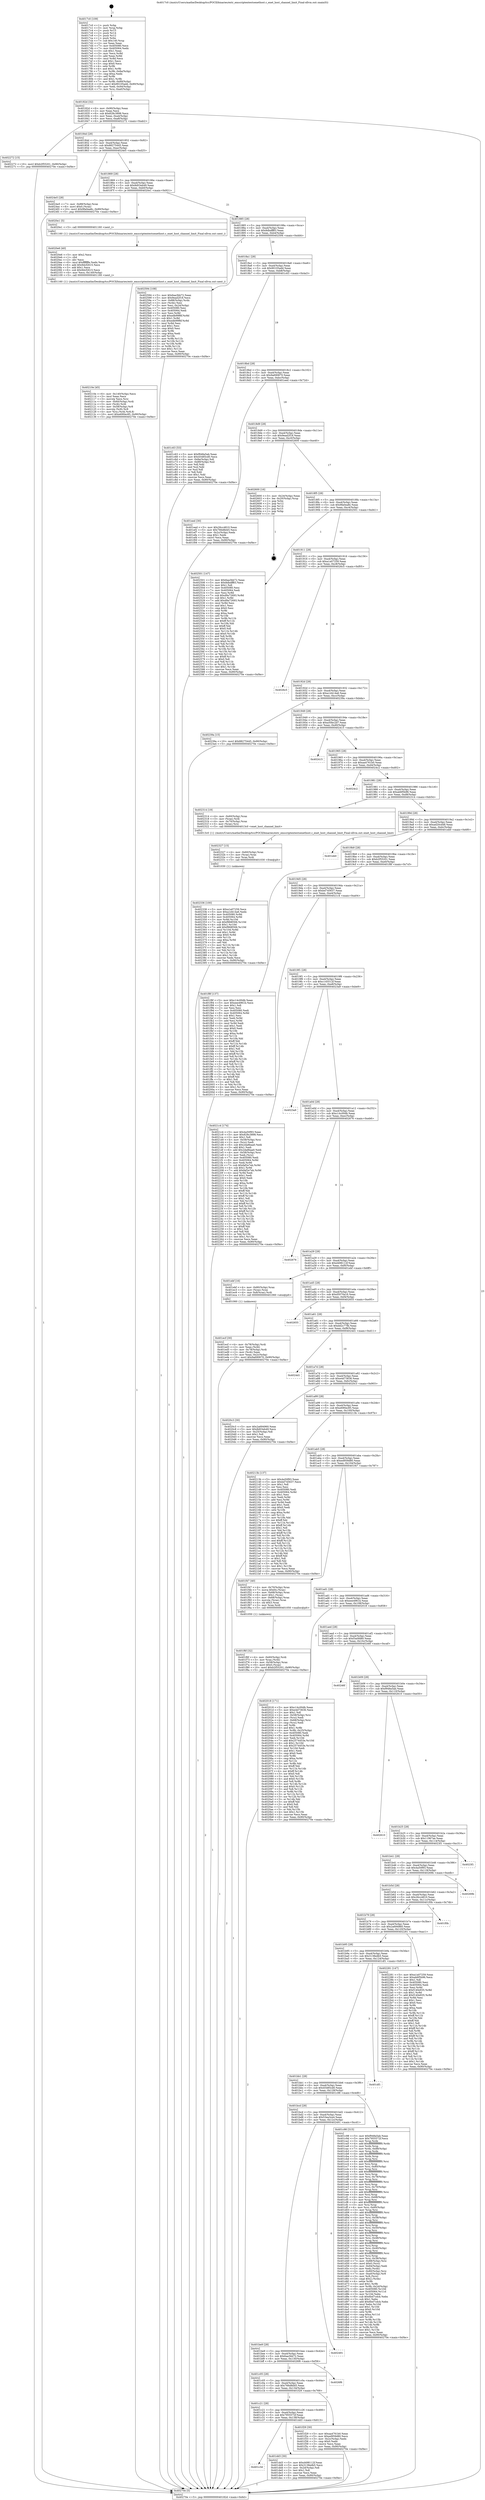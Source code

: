 digraph "0x4017c0" {
  label = "0x4017c0 (/mnt/c/Users/mathe/Desktop/tcc/POCII/binaries/extr_emscriptentestsenethost.c_enet_host_channel_limit_Final-ollvm.out::main(0))"
  labelloc = "t"
  node[shape=record]

  Entry [label="",width=0.3,height=0.3,shape=circle,fillcolor=black,style=filled]
  "0x40182d" [label="{
     0x40182d [32]\l
     | [instrs]\l
     &nbsp;&nbsp;0x40182d \<+6\>: mov -0x90(%rbp),%eax\l
     &nbsp;&nbsp;0x401833 \<+2\>: mov %eax,%ecx\l
     &nbsp;&nbsp;0x401835 \<+6\>: sub $0x828c3898,%ecx\l
     &nbsp;&nbsp;0x40183b \<+6\>: mov %eax,-0xa4(%rbp)\l
     &nbsp;&nbsp;0x401841 \<+6\>: mov %ecx,-0xa8(%rbp)\l
     &nbsp;&nbsp;0x401847 \<+6\>: je 0000000000402272 \<main+0xab2\>\l
  }"]
  "0x402272" [label="{
     0x402272 [15]\l
     | [instrs]\l
     &nbsp;&nbsp;0x402272 \<+10\>: movl $0xb2f55201,-0x90(%rbp)\l
     &nbsp;&nbsp;0x40227c \<+5\>: jmp 000000000040270e \<main+0xf4e\>\l
  }"]
  "0x40184d" [label="{
     0x40184d [28]\l
     | [instrs]\l
     &nbsp;&nbsp;0x40184d \<+5\>: jmp 0000000000401852 \<main+0x92\>\l
     &nbsp;&nbsp;0x401852 \<+6\>: mov -0xa4(%rbp),%eax\l
     &nbsp;&nbsp;0x401858 \<+5\>: sub $0x88275445,%eax\l
     &nbsp;&nbsp;0x40185d \<+6\>: mov %eax,-0xac(%rbp)\l
     &nbsp;&nbsp;0x401863 \<+6\>: je 00000000004024e5 \<main+0xd25\>\l
  }"]
  Exit [label="",width=0.3,height=0.3,shape=circle,fillcolor=black,style=filled,peripheries=2]
  "0x4024e5" [label="{
     0x4024e5 [28]\l
     | [instrs]\l
     &nbsp;&nbsp;0x4024e5 \<+7\>: mov -0x88(%rbp),%rax\l
     &nbsp;&nbsp;0x4024ec \<+6\>: movl $0x0,(%rax)\l
     &nbsp;&nbsp;0x4024f2 \<+10\>: movl $0x9fa0ea8c,-0x90(%rbp)\l
     &nbsp;&nbsp;0x4024fc \<+5\>: jmp 000000000040270e \<main+0xf4e\>\l
  }"]
  "0x401869" [label="{
     0x401869 [28]\l
     | [instrs]\l
     &nbsp;&nbsp;0x401869 \<+5\>: jmp 000000000040186e \<main+0xae\>\l
     &nbsp;&nbsp;0x40186e \<+6\>: mov -0xa4(%rbp),%eax\l
     &nbsp;&nbsp;0x401874 \<+5\>: sub $0x8d03eb49,%eax\l
     &nbsp;&nbsp;0x401879 \<+6\>: mov %eax,-0xb0(%rbp)\l
     &nbsp;&nbsp;0x40187f \<+6\>: je 00000000004020e1 \<main+0x921\>\l
  }"]
  "0x402336" [label="{
     0x402336 [100]\l
     | [instrs]\l
     &nbsp;&nbsp;0x402336 \<+5\>: mov $0xa1a07259,%ecx\l
     &nbsp;&nbsp;0x40233b \<+5\>: mov $0xa1d414a6,%edx\l
     &nbsp;&nbsp;0x402340 \<+8\>: mov 0x405080,%r8d\l
     &nbsp;&nbsp;0x402348 \<+8\>: mov 0x405064,%r9d\l
     &nbsp;&nbsp;0x402350 \<+3\>: mov %r8d,%r10d\l
     &nbsp;&nbsp;0x402353 \<+7\>: sub $0xf968f306,%r10d\l
     &nbsp;&nbsp;0x40235a \<+4\>: sub $0x1,%r10d\l
     &nbsp;&nbsp;0x40235e \<+7\>: add $0xf968f306,%r10d\l
     &nbsp;&nbsp;0x402365 \<+4\>: imul %r10d,%r8d\l
     &nbsp;&nbsp;0x402369 \<+4\>: and $0x1,%r8d\l
     &nbsp;&nbsp;0x40236d \<+4\>: cmp $0x0,%r8d\l
     &nbsp;&nbsp;0x402371 \<+4\>: sete %r11b\l
     &nbsp;&nbsp;0x402375 \<+4\>: cmp $0xa,%r9d\l
     &nbsp;&nbsp;0x402379 \<+3\>: setl %bl\l
     &nbsp;&nbsp;0x40237c \<+3\>: mov %r11b,%r14b\l
     &nbsp;&nbsp;0x40237f \<+3\>: and %bl,%r14b\l
     &nbsp;&nbsp;0x402382 \<+3\>: xor %bl,%r11b\l
     &nbsp;&nbsp;0x402385 \<+3\>: or %r11b,%r14b\l
     &nbsp;&nbsp;0x402388 \<+4\>: test $0x1,%r14b\l
     &nbsp;&nbsp;0x40238c \<+3\>: cmovne %edx,%ecx\l
     &nbsp;&nbsp;0x40238f \<+6\>: mov %ecx,-0x90(%rbp)\l
     &nbsp;&nbsp;0x402395 \<+5\>: jmp 000000000040270e \<main+0xf4e\>\l
  }"]
  "0x4020e1" [label="{
     0x4020e1 [5]\l
     | [instrs]\l
     &nbsp;&nbsp;0x4020e1 \<+5\>: call 0000000000401160 \<next_i\>\l
     | [calls]\l
     &nbsp;&nbsp;0x401160 \{1\} (/mnt/c/Users/mathe/Desktop/tcc/POCII/binaries/extr_emscriptentestsenethost.c_enet_host_channel_limit_Final-ollvm.out::next_i)\l
  }"]
  "0x401885" [label="{
     0x401885 [28]\l
     | [instrs]\l
     &nbsp;&nbsp;0x401885 \<+5\>: jmp 000000000040188a \<main+0xca\>\l
     &nbsp;&nbsp;0x40188a \<+6\>: mov -0xa4(%rbp),%eax\l
     &nbsp;&nbsp;0x401890 \<+5\>: sub $0x8dbdff83,%eax\l
     &nbsp;&nbsp;0x401895 \<+6\>: mov %eax,-0xb4(%rbp)\l
     &nbsp;&nbsp;0x40189b \<+6\>: je 0000000000402594 \<main+0xdd4\>\l
  }"]
  "0x402327" [label="{
     0x402327 [15]\l
     | [instrs]\l
     &nbsp;&nbsp;0x402327 \<+4\>: mov -0x60(%rbp),%rax\l
     &nbsp;&nbsp;0x40232b \<+3\>: mov (%rax),%rax\l
     &nbsp;&nbsp;0x40232e \<+3\>: mov %rax,%rdi\l
     &nbsp;&nbsp;0x402331 \<+5\>: call 0000000000401030 \<free@plt\>\l
     | [calls]\l
     &nbsp;&nbsp;0x401030 \{1\} (unknown)\l
  }"]
  "0x402594" [label="{
     0x402594 [108]\l
     | [instrs]\l
     &nbsp;&nbsp;0x402594 \<+5\>: mov $0x6aa3bb72,%eax\l
     &nbsp;&nbsp;0x402599 \<+5\>: mov $0x9ead2f18,%ecx\l
     &nbsp;&nbsp;0x40259e \<+7\>: mov -0x88(%rbp),%rdx\l
     &nbsp;&nbsp;0x4025a5 \<+2\>: mov (%rdx),%esi\l
     &nbsp;&nbsp;0x4025a7 \<+3\>: mov %esi,-0x24(%rbp)\l
     &nbsp;&nbsp;0x4025aa \<+7\>: mov 0x405080,%esi\l
     &nbsp;&nbsp;0x4025b1 \<+7\>: mov 0x405064,%edi\l
     &nbsp;&nbsp;0x4025b8 \<+3\>: mov %esi,%r8d\l
     &nbsp;&nbsp;0x4025bb \<+7\>: add $0xedb99f6f,%r8d\l
     &nbsp;&nbsp;0x4025c2 \<+4\>: sub $0x1,%r8d\l
     &nbsp;&nbsp;0x4025c6 \<+7\>: sub $0xedb99f6f,%r8d\l
     &nbsp;&nbsp;0x4025cd \<+4\>: imul %r8d,%esi\l
     &nbsp;&nbsp;0x4025d1 \<+3\>: and $0x1,%esi\l
     &nbsp;&nbsp;0x4025d4 \<+3\>: cmp $0x0,%esi\l
     &nbsp;&nbsp;0x4025d7 \<+4\>: sete %r9b\l
     &nbsp;&nbsp;0x4025db \<+3\>: cmp $0xa,%edi\l
     &nbsp;&nbsp;0x4025de \<+4\>: setl %r10b\l
     &nbsp;&nbsp;0x4025e2 \<+3\>: mov %r9b,%r11b\l
     &nbsp;&nbsp;0x4025e5 \<+3\>: and %r10b,%r11b\l
     &nbsp;&nbsp;0x4025e8 \<+3\>: xor %r10b,%r9b\l
     &nbsp;&nbsp;0x4025eb \<+3\>: or %r9b,%r11b\l
     &nbsp;&nbsp;0x4025ee \<+4\>: test $0x1,%r11b\l
     &nbsp;&nbsp;0x4025f2 \<+3\>: cmovne %ecx,%eax\l
     &nbsp;&nbsp;0x4025f5 \<+6\>: mov %eax,-0x90(%rbp)\l
     &nbsp;&nbsp;0x4025fb \<+5\>: jmp 000000000040270e \<main+0xf4e\>\l
  }"]
  "0x4018a1" [label="{
     0x4018a1 [28]\l
     | [instrs]\l
     &nbsp;&nbsp;0x4018a1 \<+5\>: jmp 00000000004018a6 \<main+0xe6\>\l
     &nbsp;&nbsp;0x4018a6 \<+6\>: mov -0xa4(%rbp),%eax\l
     &nbsp;&nbsp;0x4018ac \<+5\>: sub $0x90105add,%eax\l
     &nbsp;&nbsp;0x4018b1 \<+6\>: mov %eax,-0xb8(%rbp)\l
     &nbsp;&nbsp;0x4018b7 \<+6\>: je 0000000000401c63 \<main+0x4a3\>\l
  }"]
  "0x40210e" [label="{
     0x40210e [45]\l
     | [instrs]\l
     &nbsp;&nbsp;0x40210e \<+6\>: mov -0x140(%rbp),%ecx\l
     &nbsp;&nbsp;0x402114 \<+3\>: imul %eax,%ecx\l
     &nbsp;&nbsp;0x402117 \<+3\>: movslq %ecx,%rsi\l
     &nbsp;&nbsp;0x40211a \<+4\>: mov -0x60(%rbp),%rdi\l
     &nbsp;&nbsp;0x40211e \<+3\>: mov (%rdi),%rdi\l
     &nbsp;&nbsp;0x402121 \<+4\>: mov -0x58(%rbp),%r8\l
     &nbsp;&nbsp;0x402125 \<+3\>: movslq (%r8),%r8\l
     &nbsp;&nbsp;0x402128 \<+4\>: mov %rsi,(%rdi,%r8,8)\l
     &nbsp;&nbsp;0x40212c \<+10\>: movl $0xe690ec85,-0x90(%rbp)\l
     &nbsp;&nbsp;0x402136 \<+5\>: jmp 000000000040270e \<main+0xf4e\>\l
  }"]
  "0x401c63" [label="{
     0x401c63 [53]\l
     | [instrs]\l
     &nbsp;&nbsp;0x401c63 \<+5\>: mov $0xf948a5ab,%eax\l
     &nbsp;&nbsp;0x401c68 \<+5\>: mov $0x45485cd0,%ecx\l
     &nbsp;&nbsp;0x401c6d \<+6\>: mov -0x8a(%rbp),%dl\l
     &nbsp;&nbsp;0x401c73 \<+7\>: mov -0x89(%rbp),%sil\l
     &nbsp;&nbsp;0x401c7a \<+3\>: mov %dl,%dil\l
     &nbsp;&nbsp;0x401c7d \<+3\>: and %sil,%dil\l
     &nbsp;&nbsp;0x401c80 \<+3\>: xor %sil,%dl\l
     &nbsp;&nbsp;0x401c83 \<+3\>: or %dl,%dil\l
     &nbsp;&nbsp;0x401c86 \<+4\>: test $0x1,%dil\l
     &nbsp;&nbsp;0x401c8a \<+3\>: cmovne %ecx,%eax\l
     &nbsp;&nbsp;0x401c8d \<+6\>: mov %eax,-0x90(%rbp)\l
     &nbsp;&nbsp;0x401c93 \<+5\>: jmp 000000000040270e \<main+0xf4e\>\l
  }"]
  "0x4018bd" [label="{
     0x4018bd [28]\l
     | [instrs]\l
     &nbsp;&nbsp;0x4018bd \<+5\>: jmp 00000000004018c2 \<main+0x102\>\l
     &nbsp;&nbsp;0x4018c2 \<+6\>: mov -0xa4(%rbp),%eax\l
     &nbsp;&nbsp;0x4018c8 \<+5\>: sub $0x9a690670,%eax\l
     &nbsp;&nbsp;0x4018cd \<+6\>: mov %eax,-0xbc(%rbp)\l
     &nbsp;&nbsp;0x4018d3 \<+6\>: je 0000000000401eed \<main+0x72d\>\l
  }"]
  "0x40270e" [label="{
     0x40270e [5]\l
     | [instrs]\l
     &nbsp;&nbsp;0x40270e \<+5\>: jmp 000000000040182d \<main+0x6d\>\l
  }"]
  "0x4017c0" [label="{
     0x4017c0 [109]\l
     | [instrs]\l
     &nbsp;&nbsp;0x4017c0 \<+1\>: push %rbp\l
     &nbsp;&nbsp;0x4017c1 \<+3\>: mov %rsp,%rbp\l
     &nbsp;&nbsp;0x4017c4 \<+2\>: push %r15\l
     &nbsp;&nbsp;0x4017c6 \<+2\>: push %r14\l
     &nbsp;&nbsp;0x4017c8 \<+2\>: push %r12\l
     &nbsp;&nbsp;0x4017ca \<+1\>: push %rbx\l
     &nbsp;&nbsp;0x4017cb \<+7\>: sub $0x140,%rsp\l
     &nbsp;&nbsp;0x4017d2 \<+2\>: xor %eax,%eax\l
     &nbsp;&nbsp;0x4017d4 \<+7\>: mov 0x405080,%ecx\l
     &nbsp;&nbsp;0x4017db \<+7\>: mov 0x405064,%edx\l
     &nbsp;&nbsp;0x4017e2 \<+3\>: sub $0x1,%eax\l
     &nbsp;&nbsp;0x4017e5 \<+3\>: mov %ecx,%r8d\l
     &nbsp;&nbsp;0x4017e8 \<+3\>: add %eax,%r8d\l
     &nbsp;&nbsp;0x4017eb \<+4\>: imul %r8d,%ecx\l
     &nbsp;&nbsp;0x4017ef \<+3\>: and $0x1,%ecx\l
     &nbsp;&nbsp;0x4017f2 \<+3\>: cmp $0x0,%ecx\l
     &nbsp;&nbsp;0x4017f5 \<+4\>: sete %r9b\l
     &nbsp;&nbsp;0x4017f9 \<+4\>: and $0x1,%r9b\l
     &nbsp;&nbsp;0x4017fd \<+7\>: mov %r9b,-0x8a(%rbp)\l
     &nbsp;&nbsp;0x401804 \<+3\>: cmp $0xa,%edx\l
     &nbsp;&nbsp;0x401807 \<+4\>: setl %r9b\l
     &nbsp;&nbsp;0x40180b \<+4\>: and $0x1,%r9b\l
     &nbsp;&nbsp;0x40180f \<+7\>: mov %r9b,-0x89(%rbp)\l
     &nbsp;&nbsp;0x401816 \<+10\>: movl $0x90105add,-0x90(%rbp)\l
     &nbsp;&nbsp;0x401820 \<+6\>: mov %edi,-0x94(%rbp)\l
     &nbsp;&nbsp;0x401826 \<+7\>: mov %rsi,-0xa0(%rbp)\l
  }"]
  "0x4020e6" [label="{
     0x4020e6 [40]\l
     | [instrs]\l
     &nbsp;&nbsp;0x4020e6 \<+5\>: mov $0x2,%ecx\l
     &nbsp;&nbsp;0x4020eb \<+1\>: cltd\l
     &nbsp;&nbsp;0x4020ec \<+2\>: idiv %ecx\l
     &nbsp;&nbsp;0x4020ee \<+6\>: imul $0xfffffffe,%edx,%ecx\l
     &nbsp;&nbsp;0x4020f4 \<+6\>: add $0x9dcf2615,%ecx\l
     &nbsp;&nbsp;0x4020fa \<+3\>: add $0x1,%ecx\l
     &nbsp;&nbsp;0x4020fd \<+6\>: sub $0x9dcf2615,%ecx\l
     &nbsp;&nbsp;0x402103 \<+6\>: mov %ecx,-0x140(%rbp)\l
     &nbsp;&nbsp;0x402109 \<+5\>: call 0000000000401160 \<next_i\>\l
     | [calls]\l
     &nbsp;&nbsp;0x401160 \{1\} (/mnt/c/Users/mathe/Desktop/tcc/POCII/binaries/extr_emscriptentestsenethost.c_enet_host_channel_limit_Final-ollvm.out::next_i)\l
  }"]
  "0x401eed" [label="{
     0x401eed [30]\l
     | [instrs]\l
     &nbsp;&nbsp;0x401eed \<+5\>: mov $0x26cc4810,%eax\l
     &nbsp;&nbsp;0x401ef2 \<+5\>: mov $0x766d8d45,%ecx\l
     &nbsp;&nbsp;0x401ef7 \<+3\>: mov -0x2c(%rbp),%edx\l
     &nbsp;&nbsp;0x401efa \<+3\>: cmp $0x1,%edx\l
     &nbsp;&nbsp;0x401efd \<+3\>: cmovl %ecx,%eax\l
     &nbsp;&nbsp;0x401f00 \<+6\>: mov %eax,-0x90(%rbp)\l
     &nbsp;&nbsp;0x401f06 \<+5\>: jmp 000000000040270e \<main+0xf4e\>\l
  }"]
  "0x4018d9" [label="{
     0x4018d9 [28]\l
     | [instrs]\l
     &nbsp;&nbsp;0x4018d9 \<+5\>: jmp 00000000004018de \<main+0x11e\>\l
     &nbsp;&nbsp;0x4018de \<+6\>: mov -0xa4(%rbp),%eax\l
     &nbsp;&nbsp;0x4018e4 \<+5\>: sub $0x9ead2f18,%eax\l
     &nbsp;&nbsp;0x4018e9 \<+6\>: mov %eax,-0xc0(%rbp)\l
     &nbsp;&nbsp;0x4018ef \<+6\>: je 0000000000402600 \<main+0xe40\>\l
  }"]
  "0x401f6f" [label="{
     0x401f6f [32]\l
     | [instrs]\l
     &nbsp;&nbsp;0x401f6f \<+4\>: mov -0x60(%rbp),%rdi\l
     &nbsp;&nbsp;0x401f73 \<+3\>: mov %rax,(%rdi)\l
     &nbsp;&nbsp;0x401f76 \<+4\>: mov -0x58(%rbp),%rax\l
     &nbsp;&nbsp;0x401f7a \<+6\>: movl $0x0,(%rax)\l
     &nbsp;&nbsp;0x401f80 \<+10\>: movl $0xb2f55201,-0x90(%rbp)\l
     &nbsp;&nbsp;0x401f8a \<+5\>: jmp 000000000040270e \<main+0xf4e\>\l
  }"]
  "0x402600" [label="{
     0x402600 [16]\l
     | [instrs]\l
     &nbsp;&nbsp;0x402600 \<+3\>: mov -0x24(%rbp),%eax\l
     &nbsp;&nbsp;0x402603 \<+4\>: lea -0x20(%rbp),%rsp\l
     &nbsp;&nbsp;0x402607 \<+1\>: pop %rbx\l
     &nbsp;&nbsp;0x402608 \<+2\>: pop %r12\l
     &nbsp;&nbsp;0x40260a \<+2\>: pop %r14\l
     &nbsp;&nbsp;0x40260c \<+2\>: pop %r15\l
     &nbsp;&nbsp;0x40260e \<+1\>: pop %rbp\l
     &nbsp;&nbsp;0x40260f \<+1\>: ret\l
  }"]
  "0x4018f5" [label="{
     0x4018f5 [28]\l
     | [instrs]\l
     &nbsp;&nbsp;0x4018f5 \<+5\>: jmp 00000000004018fa \<main+0x13a\>\l
     &nbsp;&nbsp;0x4018fa \<+6\>: mov -0xa4(%rbp),%eax\l
     &nbsp;&nbsp;0x401900 \<+5\>: sub $0x9fa0ea8c,%eax\l
     &nbsp;&nbsp;0x401905 \<+6\>: mov %eax,-0xc4(%rbp)\l
     &nbsp;&nbsp;0x40190b \<+6\>: je 0000000000402501 \<main+0xd41\>\l
  }"]
  "0x401ecf" [label="{
     0x401ecf [30]\l
     | [instrs]\l
     &nbsp;&nbsp;0x401ecf \<+4\>: mov -0x78(%rbp),%rdi\l
     &nbsp;&nbsp;0x401ed3 \<+2\>: mov %eax,(%rdi)\l
     &nbsp;&nbsp;0x401ed5 \<+4\>: mov -0x78(%rbp),%rdi\l
     &nbsp;&nbsp;0x401ed9 \<+2\>: mov (%rdi),%eax\l
     &nbsp;&nbsp;0x401edb \<+3\>: mov %eax,-0x2c(%rbp)\l
     &nbsp;&nbsp;0x401ede \<+10\>: movl $0x9a690670,-0x90(%rbp)\l
     &nbsp;&nbsp;0x401ee8 \<+5\>: jmp 000000000040270e \<main+0xf4e\>\l
  }"]
  "0x402501" [label="{
     0x402501 [147]\l
     | [instrs]\l
     &nbsp;&nbsp;0x402501 \<+5\>: mov $0x6aa3bb72,%eax\l
     &nbsp;&nbsp;0x402506 \<+5\>: mov $0x8dbdff83,%ecx\l
     &nbsp;&nbsp;0x40250b \<+2\>: mov $0x1,%dl\l
     &nbsp;&nbsp;0x40250d \<+7\>: mov 0x405080,%esi\l
     &nbsp;&nbsp;0x402514 \<+7\>: mov 0x405064,%edi\l
     &nbsp;&nbsp;0x40251b \<+3\>: mov %esi,%r8d\l
     &nbsp;&nbsp;0x40251e \<+7\>: sub $0xd9a72693,%r8d\l
     &nbsp;&nbsp;0x402525 \<+4\>: sub $0x1,%r8d\l
     &nbsp;&nbsp;0x402529 \<+7\>: add $0xd9a72693,%r8d\l
     &nbsp;&nbsp;0x402530 \<+4\>: imul %r8d,%esi\l
     &nbsp;&nbsp;0x402534 \<+3\>: and $0x1,%esi\l
     &nbsp;&nbsp;0x402537 \<+3\>: cmp $0x0,%esi\l
     &nbsp;&nbsp;0x40253a \<+4\>: sete %r9b\l
     &nbsp;&nbsp;0x40253e \<+3\>: cmp $0xa,%edi\l
     &nbsp;&nbsp;0x402541 \<+4\>: setl %r10b\l
     &nbsp;&nbsp;0x402545 \<+3\>: mov %r9b,%r11b\l
     &nbsp;&nbsp;0x402548 \<+4\>: xor $0xff,%r11b\l
     &nbsp;&nbsp;0x40254c \<+3\>: mov %r10b,%bl\l
     &nbsp;&nbsp;0x40254f \<+3\>: xor $0xff,%bl\l
     &nbsp;&nbsp;0x402552 \<+3\>: xor $0x0,%dl\l
     &nbsp;&nbsp;0x402555 \<+3\>: mov %r11b,%r14b\l
     &nbsp;&nbsp;0x402558 \<+4\>: and $0x0,%r14b\l
     &nbsp;&nbsp;0x40255c \<+3\>: and %dl,%r9b\l
     &nbsp;&nbsp;0x40255f \<+3\>: mov %bl,%r15b\l
     &nbsp;&nbsp;0x402562 \<+4\>: and $0x0,%r15b\l
     &nbsp;&nbsp;0x402566 \<+3\>: and %dl,%r10b\l
     &nbsp;&nbsp;0x402569 \<+3\>: or %r9b,%r14b\l
     &nbsp;&nbsp;0x40256c \<+3\>: or %r10b,%r15b\l
     &nbsp;&nbsp;0x40256f \<+3\>: xor %r15b,%r14b\l
     &nbsp;&nbsp;0x402572 \<+3\>: or %bl,%r11b\l
     &nbsp;&nbsp;0x402575 \<+4\>: xor $0xff,%r11b\l
     &nbsp;&nbsp;0x402579 \<+3\>: or $0x0,%dl\l
     &nbsp;&nbsp;0x40257c \<+3\>: and %dl,%r11b\l
     &nbsp;&nbsp;0x40257f \<+3\>: or %r11b,%r14b\l
     &nbsp;&nbsp;0x402582 \<+4\>: test $0x1,%r14b\l
     &nbsp;&nbsp;0x402586 \<+3\>: cmovne %ecx,%eax\l
     &nbsp;&nbsp;0x402589 \<+6\>: mov %eax,-0x90(%rbp)\l
     &nbsp;&nbsp;0x40258f \<+5\>: jmp 000000000040270e \<main+0xf4e\>\l
  }"]
  "0x401911" [label="{
     0x401911 [28]\l
     | [instrs]\l
     &nbsp;&nbsp;0x401911 \<+5\>: jmp 0000000000401916 \<main+0x156\>\l
     &nbsp;&nbsp;0x401916 \<+6\>: mov -0xa4(%rbp),%eax\l
     &nbsp;&nbsp;0x40191c \<+5\>: sub $0xa1a07259,%eax\l
     &nbsp;&nbsp;0x401921 \<+6\>: mov %eax,-0xc8(%rbp)\l
     &nbsp;&nbsp;0x401927 \<+6\>: je 00000000004026c5 \<main+0xf05\>\l
  }"]
  "0x401c3d" [label="{
     0x401c3d\l
  }", style=dashed]
  "0x4026c5" [label="{
     0x4026c5\l
  }", style=dashed]
  "0x40192d" [label="{
     0x40192d [28]\l
     | [instrs]\l
     &nbsp;&nbsp;0x40192d \<+5\>: jmp 0000000000401932 \<main+0x172\>\l
     &nbsp;&nbsp;0x401932 \<+6\>: mov -0xa4(%rbp),%eax\l
     &nbsp;&nbsp;0x401938 \<+5\>: sub $0xa1d414a6,%eax\l
     &nbsp;&nbsp;0x40193d \<+6\>: mov %eax,-0xcc(%rbp)\l
     &nbsp;&nbsp;0x401943 \<+6\>: je 000000000040239a \<main+0xbda\>\l
  }"]
  "0x401dd3" [label="{
     0x401dd3 [30]\l
     | [instrs]\l
     &nbsp;&nbsp;0x401dd3 \<+5\>: mov $0xd498112f,%eax\l
     &nbsp;&nbsp;0x401dd8 \<+5\>: mov $0x3138edb5,%ecx\l
     &nbsp;&nbsp;0x401ddd \<+3\>: mov -0x2d(%rbp),%dl\l
     &nbsp;&nbsp;0x401de0 \<+3\>: test $0x1,%dl\l
     &nbsp;&nbsp;0x401de3 \<+3\>: cmovne %ecx,%eax\l
     &nbsp;&nbsp;0x401de6 \<+6\>: mov %eax,-0x90(%rbp)\l
     &nbsp;&nbsp;0x401dec \<+5\>: jmp 000000000040270e \<main+0xf4e\>\l
  }"]
  "0x40239a" [label="{
     0x40239a [15]\l
     | [instrs]\l
     &nbsp;&nbsp;0x40239a \<+10\>: movl $0x88275445,-0x90(%rbp)\l
     &nbsp;&nbsp;0x4023a4 \<+5\>: jmp 000000000040270e \<main+0xf4e\>\l
  }"]
  "0x401949" [label="{
     0x401949 [28]\l
     | [instrs]\l
     &nbsp;&nbsp;0x401949 \<+5\>: jmp 000000000040194e \<main+0x18e\>\l
     &nbsp;&nbsp;0x40194e \<+6\>: mov -0xa4(%rbp),%eax\l
     &nbsp;&nbsp;0x401954 \<+5\>: sub $0xa50bc2d7,%eax\l
     &nbsp;&nbsp;0x401959 \<+6\>: mov %eax,-0xd0(%rbp)\l
     &nbsp;&nbsp;0x40195f \<+6\>: je 0000000000402415 \<main+0xc55\>\l
  }"]
  "0x401c21" [label="{
     0x401c21 [28]\l
     | [instrs]\l
     &nbsp;&nbsp;0x401c21 \<+5\>: jmp 0000000000401c26 \<main+0x466\>\l
     &nbsp;&nbsp;0x401c26 \<+6\>: mov -0xa4(%rbp),%eax\l
     &nbsp;&nbsp;0x401c2c \<+5\>: sub $0x7955572f,%eax\l
     &nbsp;&nbsp;0x401c31 \<+6\>: mov %eax,-0x138(%rbp)\l
     &nbsp;&nbsp;0x401c37 \<+6\>: je 0000000000401dd3 \<main+0x613\>\l
  }"]
  "0x402415" [label="{
     0x402415\l
  }", style=dashed]
  "0x401965" [label="{
     0x401965 [28]\l
     | [instrs]\l
     &nbsp;&nbsp;0x401965 \<+5\>: jmp 000000000040196a \<main+0x1aa\>\l
     &nbsp;&nbsp;0x40196a \<+6\>: mov -0xa4(%rbp),%eax\l
     &nbsp;&nbsp;0x401970 \<+5\>: sub $0xaa4761b0,%eax\l
     &nbsp;&nbsp;0x401975 \<+6\>: mov %eax,-0xd4(%rbp)\l
     &nbsp;&nbsp;0x40197b \<+6\>: je 00000000004024c2 \<main+0xd02\>\l
  }"]
  "0x401f29" [label="{
     0x401f29 [30]\l
     | [instrs]\l
     &nbsp;&nbsp;0x401f29 \<+5\>: mov $0xaa4761b0,%eax\l
     &nbsp;&nbsp;0x401f2e \<+5\>: mov $0xed959d80,%ecx\l
     &nbsp;&nbsp;0x401f33 \<+3\>: mov -0x2c(%rbp),%edx\l
     &nbsp;&nbsp;0x401f36 \<+3\>: cmp $0x0,%edx\l
     &nbsp;&nbsp;0x401f39 \<+3\>: cmove %ecx,%eax\l
     &nbsp;&nbsp;0x401f3c \<+6\>: mov %eax,-0x90(%rbp)\l
     &nbsp;&nbsp;0x401f42 \<+5\>: jmp 000000000040270e \<main+0xf4e\>\l
  }"]
  "0x4024c2" [label="{
     0x4024c2\l
  }", style=dashed]
  "0x401981" [label="{
     0x401981 [28]\l
     | [instrs]\l
     &nbsp;&nbsp;0x401981 \<+5\>: jmp 0000000000401986 \<main+0x1c6\>\l
     &nbsp;&nbsp;0x401986 \<+6\>: mov -0xa4(%rbp),%eax\l
     &nbsp;&nbsp;0x40198c \<+5\>: sub $0xab6f5b96,%eax\l
     &nbsp;&nbsp;0x401991 \<+6\>: mov %eax,-0xd8(%rbp)\l
     &nbsp;&nbsp;0x401997 \<+6\>: je 0000000000402314 \<main+0xb54\>\l
  }"]
  "0x401c05" [label="{
     0x401c05 [28]\l
     | [instrs]\l
     &nbsp;&nbsp;0x401c05 \<+5\>: jmp 0000000000401c0a \<main+0x44a\>\l
     &nbsp;&nbsp;0x401c0a \<+6\>: mov -0xa4(%rbp),%eax\l
     &nbsp;&nbsp;0x401c10 \<+5\>: sub $0x766d8d45,%eax\l
     &nbsp;&nbsp;0x401c15 \<+6\>: mov %eax,-0x134(%rbp)\l
     &nbsp;&nbsp;0x401c1b \<+6\>: je 0000000000401f29 \<main+0x769\>\l
  }"]
  "0x402314" [label="{
     0x402314 [19]\l
     | [instrs]\l
     &nbsp;&nbsp;0x402314 \<+4\>: mov -0x60(%rbp),%rax\l
     &nbsp;&nbsp;0x402318 \<+3\>: mov (%rax),%rdi\l
     &nbsp;&nbsp;0x40231b \<+4\>: mov -0x70(%rbp),%rax\l
     &nbsp;&nbsp;0x40231f \<+3\>: mov (%rax),%rsi\l
     &nbsp;&nbsp;0x402322 \<+5\>: call 00000000004013c0 \<enet_host_channel_limit\>\l
     | [calls]\l
     &nbsp;&nbsp;0x4013c0 \{1\} (/mnt/c/Users/mathe/Desktop/tcc/POCII/binaries/extr_emscriptentestsenethost.c_enet_host_channel_limit_Final-ollvm.out::enet_host_channel_limit)\l
  }"]
  "0x40199d" [label="{
     0x40199d [28]\l
     | [instrs]\l
     &nbsp;&nbsp;0x40199d \<+5\>: jmp 00000000004019a2 \<main+0x1e2\>\l
     &nbsp;&nbsp;0x4019a2 \<+6\>: mov -0xa4(%rbp),%eax\l
     &nbsp;&nbsp;0x4019a8 \<+5\>: sub $0xad20cd48,%eax\l
     &nbsp;&nbsp;0x4019ad \<+6\>: mov %eax,-0xdc(%rbp)\l
     &nbsp;&nbsp;0x4019b3 \<+6\>: je 0000000000401eb0 \<main+0x6f0\>\l
  }"]
  "0x4026f6" [label="{
     0x4026f6\l
  }", style=dashed]
  "0x401eb0" [label="{
     0x401eb0\l
  }", style=dashed]
  "0x4019b9" [label="{
     0x4019b9 [28]\l
     | [instrs]\l
     &nbsp;&nbsp;0x4019b9 \<+5\>: jmp 00000000004019be \<main+0x1fe\>\l
     &nbsp;&nbsp;0x4019be \<+6\>: mov -0xa4(%rbp),%eax\l
     &nbsp;&nbsp;0x4019c4 \<+5\>: sub $0xb2f55201,%eax\l
     &nbsp;&nbsp;0x4019c9 \<+6\>: mov %eax,-0xe0(%rbp)\l
     &nbsp;&nbsp;0x4019cf \<+6\>: je 0000000000401f8f \<main+0x7cf\>\l
  }"]
  "0x401be9" [label="{
     0x401be9 [28]\l
     | [instrs]\l
     &nbsp;&nbsp;0x401be9 \<+5\>: jmp 0000000000401bee \<main+0x42e\>\l
     &nbsp;&nbsp;0x401bee \<+6\>: mov -0xa4(%rbp),%eax\l
     &nbsp;&nbsp;0x401bf4 \<+5\>: sub $0x6aa3bb72,%eax\l
     &nbsp;&nbsp;0x401bf9 \<+6\>: mov %eax,-0x130(%rbp)\l
     &nbsp;&nbsp;0x401bff \<+6\>: je 00000000004026f6 \<main+0xf36\>\l
  }"]
  "0x401f8f" [label="{
     0x401f8f [137]\l
     | [instrs]\l
     &nbsp;&nbsp;0x401f8f \<+5\>: mov $0xc14c00db,%eax\l
     &nbsp;&nbsp;0x401f94 \<+5\>: mov $0xeee4961b,%ecx\l
     &nbsp;&nbsp;0x401f99 \<+2\>: mov $0x1,%dl\l
     &nbsp;&nbsp;0x401f9b \<+2\>: xor %esi,%esi\l
     &nbsp;&nbsp;0x401f9d \<+7\>: mov 0x405080,%edi\l
     &nbsp;&nbsp;0x401fa4 \<+8\>: mov 0x405064,%r8d\l
     &nbsp;&nbsp;0x401fac \<+3\>: sub $0x1,%esi\l
     &nbsp;&nbsp;0x401faf \<+3\>: mov %edi,%r9d\l
     &nbsp;&nbsp;0x401fb2 \<+3\>: add %esi,%r9d\l
     &nbsp;&nbsp;0x401fb5 \<+4\>: imul %r9d,%edi\l
     &nbsp;&nbsp;0x401fb9 \<+3\>: and $0x1,%edi\l
     &nbsp;&nbsp;0x401fbc \<+3\>: cmp $0x0,%edi\l
     &nbsp;&nbsp;0x401fbf \<+4\>: sete %r10b\l
     &nbsp;&nbsp;0x401fc3 \<+4\>: cmp $0xa,%r8d\l
     &nbsp;&nbsp;0x401fc7 \<+4\>: setl %r11b\l
     &nbsp;&nbsp;0x401fcb \<+3\>: mov %r10b,%bl\l
     &nbsp;&nbsp;0x401fce \<+3\>: xor $0xff,%bl\l
     &nbsp;&nbsp;0x401fd1 \<+3\>: mov %r11b,%r14b\l
     &nbsp;&nbsp;0x401fd4 \<+4\>: xor $0xff,%r14b\l
     &nbsp;&nbsp;0x401fd8 \<+3\>: xor $0x1,%dl\l
     &nbsp;&nbsp;0x401fdb \<+3\>: mov %bl,%r15b\l
     &nbsp;&nbsp;0x401fde \<+4\>: and $0xff,%r15b\l
     &nbsp;&nbsp;0x401fe2 \<+3\>: and %dl,%r10b\l
     &nbsp;&nbsp;0x401fe5 \<+3\>: mov %r14b,%r12b\l
     &nbsp;&nbsp;0x401fe8 \<+4\>: and $0xff,%r12b\l
     &nbsp;&nbsp;0x401fec \<+3\>: and %dl,%r11b\l
     &nbsp;&nbsp;0x401fef \<+3\>: or %r10b,%r15b\l
     &nbsp;&nbsp;0x401ff2 \<+3\>: or %r11b,%r12b\l
     &nbsp;&nbsp;0x401ff5 \<+3\>: xor %r12b,%r15b\l
     &nbsp;&nbsp;0x401ff8 \<+3\>: or %r14b,%bl\l
     &nbsp;&nbsp;0x401ffb \<+3\>: xor $0xff,%bl\l
     &nbsp;&nbsp;0x401ffe \<+3\>: or $0x1,%dl\l
     &nbsp;&nbsp;0x402001 \<+2\>: and %dl,%bl\l
     &nbsp;&nbsp;0x402003 \<+3\>: or %bl,%r15b\l
     &nbsp;&nbsp;0x402006 \<+4\>: test $0x1,%r15b\l
     &nbsp;&nbsp;0x40200a \<+3\>: cmovne %ecx,%eax\l
     &nbsp;&nbsp;0x40200d \<+6\>: mov %eax,-0x90(%rbp)\l
     &nbsp;&nbsp;0x402013 \<+5\>: jmp 000000000040270e \<main+0xf4e\>\l
  }"]
  "0x4019d5" [label="{
     0x4019d5 [28]\l
     | [instrs]\l
     &nbsp;&nbsp;0x4019d5 \<+5\>: jmp 00000000004019da \<main+0x21a\>\l
     &nbsp;&nbsp;0x4019da \<+6\>: mov -0xa4(%rbp),%eax\l
     &nbsp;&nbsp;0x4019e0 \<+5\>: sub $0xbd745637,%eax\l
     &nbsp;&nbsp;0x4019e5 \<+6\>: mov %eax,-0xe4(%rbp)\l
     &nbsp;&nbsp;0x4019eb \<+6\>: je 00000000004021c4 \<main+0xa04\>\l
  }"]
  "0x402491" [label="{
     0x402491\l
  }", style=dashed]
  "0x4021c4" [label="{
     0x4021c4 [174]\l
     | [instrs]\l
     &nbsp;&nbsp;0x4021c4 \<+5\>: mov $0x4a50f93,%eax\l
     &nbsp;&nbsp;0x4021c9 \<+5\>: mov $0x828c3898,%ecx\l
     &nbsp;&nbsp;0x4021ce \<+2\>: mov $0x1,%dl\l
     &nbsp;&nbsp;0x4021d0 \<+4\>: mov -0x58(%rbp),%rsi\l
     &nbsp;&nbsp;0x4021d4 \<+2\>: mov (%rsi),%edi\l
     &nbsp;&nbsp;0x4021d6 \<+6\>: sub $0x2da8baa0,%edi\l
     &nbsp;&nbsp;0x4021dc \<+3\>: add $0x1,%edi\l
     &nbsp;&nbsp;0x4021df \<+6\>: add $0x2da8baa0,%edi\l
     &nbsp;&nbsp;0x4021e5 \<+4\>: mov -0x58(%rbp),%rsi\l
     &nbsp;&nbsp;0x4021e9 \<+2\>: mov %edi,(%rsi)\l
     &nbsp;&nbsp;0x4021eb \<+7\>: mov 0x405080,%edi\l
     &nbsp;&nbsp;0x4021f2 \<+8\>: mov 0x405064,%r8d\l
     &nbsp;&nbsp;0x4021fa \<+3\>: mov %edi,%r9d\l
     &nbsp;&nbsp;0x4021fd \<+7\>: sub $0xfaf2e7eb,%r9d\l
     &nbsp;&nbsp;0x402204 \<+4\>: sub $0x1,%r9d\l
     &nbsp;&nbsp;0x402208 \<+7\>: add $0xfaf2e7eb,%r9d\l
     &nbsp;&nbsp;0x40220f \<+4\>: imul %r9d,%edi\l
     &nbsp;&nbsp;0x402213 \<+3\>: and $0x1,%edi\l
     &nbsp;&nbsp;0x402216 \<+3\>: cmp $0x0,%edi\l
     &nbsp;&nbsp;0x402219 \<+4\>: sete %r10b\l
     &nbsp;&nbsp;0x40221d \<+4\>: cmp $0xa,%r8d\l
     &nbsp;&nbsp;0x402221 \<+4\>: setl %r11b\l
     &nbsp;&nbsp;0x402225 \<+3\>: mov %r10b,%bl\l
     &nbsp;&nbsp;0x402228 \<+3\>: xor $0xff,%bl\l
     &nbsp;&nbsp;0x40222b \<+3\>: mov %r11b,%r14b\l
     &nbsp;&nbsp;0x40222e \<+4\>: xor $0xff,%r14b\l
     &nbsp;&nbsp;0x402232 \<+3\>: xor $0x1,%dl\l
     &nbsp;&nbsp;0x402235 \<+3\>: mov %bl,%r15b\l
     &nbsp;&nbsp;0x402238 \<+4\>: and $0xff,%r15b\l
     &nbsp;&nbsp;0x40223c \<+3\>: and %dl,%r10b\l
     &nbsp;&nbsp;0x40223f \<+3\>: mov %r14b,%r12b\l
     &nbsp;&nbsp;0x402242 \<+4\>: and $0xff,%r12b\l
     &nbsp;&nbsp;0x402246 \<+3\>: and %dl,%r11b\l
     &nbsp;&nbsp;0x402249 \<+3\>: or %r10b,%r15b\l
     &nbsp;&nbsp;0x40224c \<+3\>: or %r11b,%r12b\l
     &nbsp;&nbsp;0x40224f \<+3\>: xor %r12b,%r15b\l
     &nbsp;&nbsp;0x402252 \<+3\>: or %r14b,%bl\l
     &nbsp;&nbsp;0x402255 \<+3\>: xor $0xff,%bl\l
     &nbsp;&nbsp;0x402258 \<+3\>: or $0x1,%dl\l
     &nbsp;&nbsp;0x40225b \<+2\>: and %dl,%bl\l
     &nbsp;&nbsp;0x40225d \<+3\>: or %bl,%r15b\l
     &nbsp;&nbsp;0x402260 \<+4\>: test $0x1,%r15b\l
     &nbsp;&nbsp;0x402264 \<+3\>: cmovne %ecx,%eax\l
     &nbsp;&nbsp;0x402267 \<+6\>: mov %eax,-0x90(%rbp)\l
     &nbsp;&nbsp;0x40226d \<+5\>: jmp 000000000040270e \<main+0xf4e\>\l
  }"]
  "0x4019f1" [label="{
     0x4019f1 [28]\l
     | [instrs]\l
     &nbsp;&nbsp;0x4019f1 \<+5\>: jmp 00000000004019f6 \<main+0x236\>\l
     &nbsp;&nbsp;0x4019f6 \<+6\>: mov -0xa4(%rbp),%eax\l
     &nbsp;&nbsp;0x4019fc \<+5\>: sub $0xc145512f,%eax\l
     &nbsp;&nbsp;0x401a01 \<+6\>: mov %eax,-0xe8(%rbp)\l
     &nbsp;&nbsp;0x401a07 \<+6\>: je 00000000004023a9 \<main+0xbe9\>\l
  }"]
  "0x401bcd" [label="{
     0x401bcd [28]\l
     | [instrs]\l
     &nbsp;&nbsp;0x401bcd \<+5\>: jmp 0000000000401bd2 \<main+0x412\>\l
     &nbsp;&nbsp;0x401bd2 \<+6\>: mov -0xa4(%rbp),%eax\l
     &nbsp;&nbsp;0x401bd8 \<+5\>: sub $0x53ea3ce4,%eax\l
     &nbsp;&nbsp;0x401bdd \<+6\>: mov %eax,-0x12c(%rbp)\l
     &nbsp;&nbsp;0x401be3 \<+6\>: je 0000000000402491 \<main+0xcd1\>\l
  }"]
  "0x4023a9" [label="{
     0x4023a9\l
  }", style=dashed]
  "0x401a0d" [label="{
     0x401a0d [28]\l
     | [instrs]\l
     &nbsp;&nbsp;0x401a0d \<+5\>: jmp 0000000000401a12 \<main+0x252\>\l
     &nbsp;&nbsp;0x401a12 \<+6\>: mov -0xa4(%rbp),%eax\l
     &nbsp;&nbsp;0x401a18 \<+5\>: sub $0xc14c00db,%eax\l
     &nbsp;&nbsp;0x401a1d \<+6\>: mov %eax,-0xec(%rbp)\l
     &nbsp;&nbsp;0x401a23 \<+6\>: je 0000000000402676 \<main+0xeb6\>\l
  }"]
  "0x401c98" [label="{
     0x401c98 [315]\l
     | [instrs]\l
     &nbsp;&nbsp;0x401c98 \<+5\>: mov $0xf948a5ab,%eax\l
     &nbsp;&nbsp;0x401c9d \<+5\>: mov $0x7955572f,%ecx\l
     &nbsp;&nbsp;0x401ca2 \<+3\>: mov %rsp,%rdx\l
     &nbsp;&nbsp;0x401ca5 \<+4\>: add $0xfffffffffffffff0,%rdx\l
     &nbsp;&nbsp;0x401ca9 \<+3\>: mov %rdx,%rsp\l
     &nbsp;&nbsp;0x401cac \<+7\>: mov %rdx,-0x88(%rbp)\l
     &nbsp;&nbsp;0x401cb3 \<+3\>: mov %rsp,%rdx\l
     &nbsp;&nbsp;0x401cb6 \<+4\>: add $0xfffffffffffffff0,%rdx\l
     &nbsp;&nbsp;0x401cba \<+3\>: mov %rdx,%rsp\l
     &nbsp;&nbsp;0x401cbd \<+3\>: mov %rsp,%rsi\l
     &nbsp;&nbsp;0x401cc0 \<+4\>: add $0xfffffffffffffff0,%rsi\l
     &nbsp;&nbsp;0x401cc4 \<+3\>: mov %rsi,%rsp\l
     &nbsp;&nbsp;0x401cc7 \<+4\>: mov %rsi,-0x80(%rbp)\l
     &nbsp;&nbsp;0x401ccb \<+3\>: mov %rsp,%rsi\l
     &nbsp;&nbsp;0x401cce \<+4\>: add $0xfffffffffffffff0,%rsi\l
     &nbsp;&nbsp;0x401cd2 \<+3\>: mov %rsi,%rsp\l
     &nbsp;&nbsp;0x401cd5 \<+4\>: mov %rsi,-0x78(%rbp)\l
     &nbsp;&nbsp;0x401cd9 \<+3\>: mov %rsp,%rsi\l
     &nbsp;&nbsp;0x401cdc \<+4\>: add $0xfffffffffffffff0,%rsi\l
     &nbsp;&nbsp;0x401ce0 \<+3\>: mov %rsi,%rsp\l
     &nbsp;&nbsp;0x401ce3 \<+4\>: mov %rsi,-0x70(%rbp)\l
     &nbsp;&nbsp;0x401ce7 \<+3\>: mov %rsp,%rsi\l
     &nbsp;&nbsp;0x401cea \<+4\>: add $0xfffffffffffffff0,%rsi\l
     &nbsp;&nbsp;0x401cee \<+3\>: mov %rsi,%rsp\l
     &nbsp;&nbsp;0x401cf1 \<+4\>: mov %rsi,-0x68(%rbp)\l
     &nbsp;&nbsp;0x401cf5 \<+3\>: mov %rsp,%rsi\l
     &nbsp;&nbsp;0x401cf8 \<+4\>: add $0xfffffffffffffff0,%rsi\l
     &nbsp;&nbsp;0x401cfc \<+3\>: mov %rsi,%rsp\l
     &nbsp;&nbsp;0x401cff \<+4\>: mov %rsi,-0x60(%rbp)\l
     &nbsp;&nbsp;0x401d03 \<+3\>: mov %rsp,%rsi\l
     &nbsp;&nbsp;0x401d06 \<+4\>: add $0xfffffffffffffff0,%rsi\l
     &nbsp;&nbsp;0x401d0a \<+3\>: mov %rsi,%rsp\l
     &nbsp;&nbsp;0x401d0d \<+4\>: mov %rsi,-0x58(%rbp)\l
     &nbsp;&nbsp;0x401d11 \<+3\>: mov %rsp,%rsi\l
     &nbsp;&nbsp;0x401d14 \<+4\>: add $0xfffffffffffffff0,%rsi\l
     &nbsp;&nbsp;0x401d18 \<+3\>: mov %rsi,%rsp\l
     &nbsp;&nbsp;0x401d1b \<+4\>: mov %rsi,-0x50(%rbp)\l
     &nbsp;&nbsp;0x401d1f \<+3\>: mov %rsp,%rsi\l
     &nbsp;&nbsp;0x401d22 \<+4\>: add $0xfffffffffffffff0,%rsi\l
     &nbsp;&nbsp;0x401d26 \<+3\>: mov %rsi,%rsp\l
     &nbsp;&nbsp;0x401d29 \<+4\>: mov %rsi,-0x48(%rbp)\l
     &nbsp;&nbsp;0x401d2d \<+3\>: mov %rsp,%rsi\l
     &nbsp;&nbsp;0x401d30 \<+4\>: add $0xfffffffffffffff0,%rsi\l
     &nbsp;&nbsp;0x401d34 \<+3\>: mov %rsi,%rsp\l
     &nbsp;&nbsp;0x401d37 \<+4\>: mov %rsi,-0x40(%rbp)\l
     &nbsp;&nbsp;0x401d3b \<+3\>: mov %rsp,%rsi\l
     &nbsp;&nbsp;0x401d3e \<+4\>: add $0xfffffffffffffff0,%rsi\l
     &nbsp;&nbsp;0x401d42 \<+3\>: mov %rsi,%rsp\l
     &nbsp;&nbsp;0x401d45 \<+4\>: mov %rsi,-0x38(%rbp)\l
     &nbsp;&nbsp;0x401d49 \<+7\>: mov -0x88(%rbp),%rsi\l
     &nbsp;&nbsp;0x401d50 \<+6\>: movl $0x0,(%rsi)\l
     &nbsp;&nbsp;0x401d56 \<+6\>: mov -0x94(%rbp),%edi\l
     &nbsp;&nbsp;0x401d5c \<+2\>: mov %edi,(%rdx)\l
     &nbsp;&nbsp;0x401d5e \<+4\>: mov -0x80(%rbp),%rsi\l
     &nbsp;&nbsp;0x401d62 \<+7\>: mov -0xa0(%rbp),%r8\l
     &nbsp;&nbsp;0x401d69 \<+3\>: mov %r8,(%rsi)\l
     &nbsp;&nbsp;0x401d6c \<+3\>: cmpl $0x2,(%rdx)\l
     &nbsp;&nbsp;0x401d6f \<+4\>: setne %r9b\l
     &nbsp;&nbsp;0x401d73 \<+4\>: and $0x1,%r9b\l
     &nbsp;&nbsp;0x401d77 \<+4\>: mov %r9b,-0x2d(%rbp)\l
     &nbsp;&nbsp;0x401d7b \<+8\>: mov 0x405080,%r10d\l
     &nbsp;&nbsp;0x401d83 \<+8\>: mov 0x405064,%r11d\l
     &nbsp;&nbsp;0x401d8b \<+3\>: mov %r10d,%ebx\l
     &nbsp;&nbsp;0x401d8e \<+6\>: sub $0x6bd7cdcb,%ebx\l
     &nbsp;&nbsp;0x401d94 \<+3\>: sub $0x1,%ebx\l
     &nbsp;&nbsp;0x401d97 \<+6\>: add $0x6bd7cdcb,%ebx\l
     &nbsp;&nbsp;0x401d9d \<+4\>: imul %ebx,%r10d\l
     &nbsp;&nbsp;0x401da1 \<+4\>: and $0x1,%r10d\l
     &nbsp;&nbsp;0x401da5 \<+4\>: cmp $0x0,%r10d\l
     &nbsp;&nbsp;0x401da9 \<+4\>: sete %r9b\l
     &nbsp;&nbsp;0x401dad \<+4\>: cmp $0xa,%r11d\l
     &nbsp;&nbsp;0x401db1 \<+4\>: setl %r14b\l
     &nbsp;&nbsp;0x401db5 \<+3\>: mov %r9b,%r15b\l
     &nbsp;&nbsp;0x401db8 \<+3\>: and %r14b,%r15b\l
     &nbsp;&nbsp;0x401dbb \<+3\>: xor %r14b,%r9b\l
     &nbsp;&nbsp;0x401dbe \<+3\>: or %r9b,%r15b\l
     &nbsp;&nbsp;0x401dc1 \<+4\>: test $0x1,%r15b\l
     &nbsp;&nbsp;0x401dc5 \<+3\>: cmovne %ecx,%eax\l
     &nbsp;&nbsp;0x401dc8 \<+6\>: mov %eax,-0x90(%rbp)\l
     &nbsp;&nbsp;0x401dce \<+5\>: jmp 000000000040270e \<main+0xf4e\>\l
  }"]
  "0x402676" [label="{
     0x402676\l
  }", style=dashed]
  "0x401a29" [label="{
     0x401a29 [28]\l
     | [instrs]\l
     &nbsp;&nbsp;0x401a29 \<+5\>: jmp 0000000000401a2e \<main+0x26e\>\l
     &nbsp;&nbsp;0x401a2e \<+6\>: mov -0xa4(%rbp),%eax\l
     &nbsp;&nbsp;0x401a34 \<+5\>: sub $0xd498112f,%eax\l
     &nbsp;&nbsp;0x401a39 \<+6\>: mov %eax,-0xf0(%rbp)\l
     &nbsp;&nbsp;0x401a3f \<+6\>: je 0000000000401ebf \<main+0x6ff\>\l
  }"]
  "0x401bb1" [label="{
     0x401bb1 [28]\l
     | [instrs]\l
     &nbsp;&nbsp;0x401bb1 \<+5\>: jmp 0000000000401bb6 \<main+0x3f6\>\l
     &nbsp;&nbsp;0x401bb6 \<+6\>: mov -0xa4(%rbp),%eax\l
     &nbsp;&nbsp;0x401bbc \<+5\>: sub $0x45485cd0,%eax\l
     &nbsp;&nbsp;0x401bc1 \<+6\>: mov %eax,-0x128(%rbp)\l
     &nbsp;&nbsp;0x401bc7 \<+6\>: je 0000000000401c98 \<main+0x4d8\>\l
  }"]
  "0x401ebf" [label="{
     0x401ebf [16]\l
     | [instrs]\l
     &nbsp;&nbsp;0x401ebf \<+4\>: mov -0x80(%rbp),%rax\l
     &nbsp;&nbsp;0x401ec3 \<+3\>: mov (%rax),%rax\l
     &nbsp;&nbsp;0x401ec6 \<+4\>: mov 0x8(%rax),%rdi\l
     &nbsp;&nbsp;0x401eca \<+5\>: call 0000000000401060 \<atoi@plt\>\l
     | [calls]\l
     &nbsp;&nbsp;0x401060 \{1\} (unknown)\l
  }"]
  "0x401a45" [label="{
     0x401a45 [28]\l
     | [instrs]\l
     &nbsp;&nbsp;0x401a45 \<+5\>: jmp 0000000000401a4a \<main+0x28a\>\l
     &nbsp;&nbsp;0x401a4a \<+6\>: mov -0xa4(%rbp),%eax\l
     &nbsp;&nbsp;0x401a50 \<+5\>: sub $0xd5070a16,%eax\l
     &nbsp;&nbsp;0x401a55 \<+6\>: mov %eax,-0xf4(%rbp)\l
     &nbsp;&nbsp;0x401a5b \<+6\>: je 0000000000402655 \<main+0xe95\>\l
  }"]
  "0x401df1" [label="{
     0x401df1\l
  }", style=dashed]
  "0x402655" [label="{
     0x402655\l
  }", style=dashed]
  "0x401a61" [label="{
     0x401a61 [28]\l
     | [instrs]\l
     &nbsp;&nbsp;0x401a61 \<+5\>: jmp 0000000000401a66 \<main+0x2a6\>\l
     &nbsp;&nbsp;0x401a66 \<+6\>: mov -0xa4(%rbp),%eax\l
     &nbsp;&nbsp;0x401a6c \<+5\>: sub $0xdd2c77fb,%eax\l
     &nbsp;&nbsp;0x401a71 \<+6\>: mov %eax,-0xf8(%rbp)\l
     &nbsp;&nbsp;0x401a77 \<+6\>: je 00000000004024d1 \<main+0xd11\>\l
  }"]
  "0x401b95" [label="{
     0x401b95 [28]\l
     | [instrs]\l
     &nbsp;&nbsp;0x401b95 \<+5\>: jmp 0000000000401b9a \<main+0x3da\>\l
     &nbsp;&nbsp;0x401b9a \<+6\>: mov -0xa4(%rbp),%eax\l
     &nbsp;&nbsp;0x401ba0 \<+5\>: sub $0x3138edb5,%eax\l
     &nbsp;&nbsp;0x401ba5 \<+6\>: mov %eax,-0x124(%rbp)\l
     &nbsp;&nbsp;0x401bab \<+6\>: je 0000000000401df1 \<main+0x631\>\l
  }"]
  "0x4024d1" [label="{
     0x4024d1\l
  }", style=dashed]
  "0x401a7d" [label="{
     0x401a7d [28]\l
     | [instrs]\l
     &nbsp;&nbsp;0x401a7d \<+5\>: jmp 0000000000401a82 \<main+0x2c2\>\l
     &nbsp;&nbsp;0x401a82 \<+6\>: mov -0xa4(%rbp),%eax\l
     &nbsp;&nbsp;0x401a88 \<+5\>: sub $0xe4d73636,%eax\l
     &nbsp;&nbsp;0x401a8d \<+6\>: mov %eax,-0xfc(%rbp)\l
     &nbsp;&nbsp;0x401a93 \<+6\>: je 00000000004020c3 \<main+0x903\>\l
  }"]
  "0x402281" [label="{
     0x402281 [147]\l
     | [instrs]\l
     &nbsp;&nbsp;0x402281 \<+5\>: mov $0xa1a07259,%eax\l
     &nbsp;&nbsp;0x402286 \<+5\>: mov $0xab6f5b96,%ecx\l
     &nbsp;&nbsp;0x40228b \<+2\>: mov $0x1,%dl\l
     &nbsp;&nbsp;0x40228d \<+7\>: mov 0x405080,%esi\l
     &nbsp;&nbsp;0x402294 \<+7\>: mov 0x405064,%edi\l
     &nbsp;&nbsp;0x40229b \<+3\>: mov %esi,%r8d\l
     &nbsp;&nbsp;0x40229e \<+7\>: sub $0xf140e935,%r8d\l
     &nbsp;&nbsp;0x4022a5 \<+4\>: sub $0x1,%r8d\l
     &nbsp;&nbsp;0x4022a9 \<+7\>: add $0xf140e935,%r8d\l
     &nbsp;&nbsp;0x4022b0 \<+4\>: imul %r8d,%esi\l
     &nbsp;&nbsp;0x4022b4 \<+3\>: and $0x1,%esi\l
     &nbsp;&nbsp;0x4022b7 \<+3\>: cmp $0x0,%esi\l
     &nbsp;&nbsp;0x4022ba \<+4\>: sete %r9b\l
     &nbsp;&nbsp;0x4022be \<+3\>: cmp $0xa,%edi\l
     &nbsp;&nbsp;0x4022c1 \<+4\>: setl %r10b\l
     &nbsp;&nbsp;0x4022c5 \<+3\>: mov %r9b,%r11b\l
     &nbsp;&nbsp;0x4022c8 \<+4\>: xor $0xff,%r11b\l
     &nbsp;&nbsp;0x4022cc \<+3\>: mov %r10b,%bl\l
     &nbsp;&nbsp;0x4022cf \<+3\>: xor $0xff,%bl\l
     &nbsp;&nbsp;0x4022d2 \<+3\>: xor $0x1,%dl\l
     &nbsp;&nbsp;0x4022d5 \<+3\>: mov %r11b,%r14b\l
     &nbsp;&nbsp;0x4022d8 \<+4\>: and $0xff,%r14b\l
     &nbsp;&nbsp;0x4022dc \<+3\>: and %dl,%r9b\l
     &nbsp;&nbsp;0x4022df \<+3\>: mov %bl,%r15b\l
     &nbsp;&nbsp;0x4022e2 \<+4\>: and $0xff,%r15b\l
     &nbsp;&nbsp;0x4022e6 \<+3\>: and %dl,%r10b\l
     &nbsp;&nbsp;0x4022e9 \<+3\>: or %r9b,%r14b\l
     &nbsp;&nbsp;0x4022ec \<+3\>: or %r10b,%r15b\l
     &nbsp;&nbsp;0x4022ef \<+3\>: xor %r15b,%r14b\l
     &nbsp;&nbsp;0x4022f2 \<+3\>: or %bl,%r11b\l
     &nbsp;&nbsp;0x4022f5 \<+4\>: xor $0xff,%r11b\l
     &nbsp;&nbsp;0x4022f9 \<+3\>: or $0x1,%dl\l
     &nbsp;&nbsp;0x4022fc \<+3\>: and %dl,%r11b\l
     &nbsp;&nbsp;0x4022ff \<+3\>: or %r11b,%r14b\l
     &nbsp;&nbsp;0x402302 \<+4\>: test $0x1,%r14b\l
     &nbsp;&nbsp;0x402306 \<+3\>: cmovne %ecx,%eax\l
     &nbsp;&nbsp;0x402309 \<+6\>: mov %eax,-0x90(%rbp)\l
     &nbsp;&nbsp;0x40230f \<+5\>: jmp 000000000040270e \<main+0xf4e\>\l
  }"]
  "0x4020c3" [label="{
     0x4020c3 [30]\l
     | [instrs]\l
     &nbsp;&nbsp;0x4020c3 \<+5\>: mov $0x2a694960,%eax\l
     &nbsp;&nbsp;0x4020c8 \<+5\>: mov $0x8d03eb49,%ecx\l
     &nbsp;&nbsp;0x4020cd \<+3\>: mov -0x25(%rbp),%dl\l
     &nbsp;&nbsp;0x4020d0 \<+3\>: test $0x1,%dl\l
     &nbsp;&nbsp;0x4020d3 \<+3\>: cmovne %ecx,%eax\l
     &nbsp;&nbsp;0x4020d6 \<+6\>: mov %eax,-0x90(%rbp)\l
     &nbsp;&nbsp;0x4020dc \<+5\>: jmp 000000000040270e \<main+0xf4e\>\l
  }"]
  "0x401a99" [label="{
     0x401a99 [28]\l
     | [instrs]\l
     &nbsp;&nbsp;0x401a99 \<+5\>: jmp 0000000000401a9e \<main+0x2de\>\l
     &nbsp;&nbsp;0x401a9e \<+6\>: mov -0xa4(%rbp),%eax\l
     &nbsp;&nbsp;0x401aa4 \<+5\>: sub $0xe690ec85,%eax\l
     &nbsp;&nbsp;0x401aa9 \<+6\>: mov %eax,-0x100(%rbp)\l
     &nbsp;&nbsp;0x401aaf \<+6\>: je 000000000040213b \<main+0x97b\>\l
  }"]
  "0x401b79" [label="{
     0x401b79 [28]\l
     | [instrs]\l
     &nbsp;&nbsp;0x401b79 \<+5\>: jmp 0000000000401b7e \<main+0x3be\>\l
     &nbsp;&nbsp;0x401b7e \<+6\>: mov -0xa4(%rbp),%eax\l
     &nbsp;&nbsp;0x401b84 \<+5\>: sub $0x2a694960,%eax\l
     &nbsp;&nbsp;0x401b89 \<+6\>: mov %eax,-0x120(%rbp)\l
     &nbsp;&nbsp;0x401b8f \<+6\>: je 0000000000402281 \<main+0xac1\>\l
  }"]
  "0x40213b" [label="{
     0x40213b [137]\l
     | [instrs]\l
     &nbsp;&nbsp;0x40213b \<+5\>: mov $0x4a50f93,%eax\l
     &nbsp;&nbsp;0x402140 \<+5\>: mov $0xbd745637,%ecx\l
     &nbsp;&nbsp;0x402145 \<+2\>: mov $0x1,%dl\l
     &nbsp;&nbsp;0x402147 \<+2\>: xor %esi,%esi\l
     &nbsp;&nbsp;0x402149 \<+7\>: mov 0x405080,%edi\l
     &nbsp;&nbsp;0x402150 \<+8\>: mov 0x405064,%r8d\l
     &nbsp;&nbsp;0x402158 \<+3\>: sub $0x1,%esi\l
     &nbsp;&nbsp;0x40215b \<+3\>: mov %edi,%r9d\l
     &nbsp;&nbsp;0x40215e \<+3\>: add %esi,%r9d\l
     &nbsp;&nbsp;0x402161 \<+4\>: imul %r9d,%edi\l
     &nbsp;&nbsp;0x402165 \<+3\>: and $0x1,%edi\l
     &nbsp;&nbsp;0x402168 \<+3\>: cmp $0x0,%edi\l
     &nbsp;&nbsp;0x40216b \<+4\>: sete %r10b\l
     &nbsp;&nbsp;0x40216f \<+4\>: cmp $0xa,%r8d\l
     &nbsp;&nbsp;0x402173 \<+4\>: setl %r11b\l
     &nbsp;&nbsp;0x402177 \<+3\>: mov %r10b,%bl\l
     &nbsp;&nbsp;0x40217a \<+3\>: xor $0xff,%bl\l
     &nbsp;&nbsp;0x40217d \<+3\>: mov %r11b,%r14b\l
     &nbsp;&nbsp;0x402180 \<+4\>: xor $0xff,%r14b\l
     &nbsp;&nbsp;0x402184 \<+3\>: xor $0x1,%dl\l
     &nbsp;&nbsp;0x402187 \<+3\>: mov %bl,%r15b\l
     &nbsp;&nbsp;0x40218a \<+4\>: and $0xff,%r15b\l
     &nbsp;&nbsp;0x40218e \<+3\>: and %dl,%r10b\l
     &nbsp;&nbsp;0x402191 \<+3\>: mov %r14b,%r12b\l
     &nbsp;&nbsp;0x402194 \<+4\>: and $0xff,%r12b\l
     &nbsp;&nbsp;0x402198 \<+3\>: and %dl,%r11b\l
     &nbsp;&nbsp;0x40219b \<+3\>: or %r10b,%r15b\l
     &nbsp;&nbsp;0x40219e \<+3\>: or %r11b,%r12b\l
     &nbsp;&nbsp;0x4021a1 \<+3\>: xor %r12b,%r15b\l
     &nbsp;&nbsp;0x4021a4 \<+3\>: or %r14b,%bl\l
     &nbsp;&nbsp;0x4021a7 \<+3\>: xor $0xff,%bl\l
     &nbsp;&nbsp;0x4021aa \<+3\>: or $0x1,%dl\l
     &nbsp;&nbsp;0x4021ad \<+2\>: and %dl,%bl\l
     &nbsp;&nbsp;0x4021af \<+3\>: or %bl,%r15b\l
     &nbsp;&nbsp;0x4021b2 \<+4\>: test $0x1,%r15b\l
     &nbsp;&nbsp;0x4021b6 \<+3\>: cmovne %ecx,%eax\l
     &nbsp;&nbsp;0x4021b9 \<+6\>: mov %eax,-0x90(%rbp)\l
     &nbsp;&nbsp;0x4021bf \<+5\>: jmp 000000000040270e \<main+0xf4e\>\l
  }"]
  "0x401ab5" [label="{
     0x401ab5 [28]\l
     | [instrs]\l
     &nbsp;&nbsp;0x401ab5 \<+5\>: jmp 0000000000401aba \<main+0x2fa\>\l
     &nbsp;&nbsp;0x401aba \<+6\>: mov -0xa4(%rbp),%eax\l
     &nbsp;&nbsp;0x401ac0 \<+5\>: sub $0xed959d80,%eax\l
     &nbsp;&nbsp;0x401ac5 \<+6\>: mov %eax,-0x104(%rbp)\l
     &nbsp;&nbsp;0x401acb \<+6\>: je 0000000000401f47 \<main+0x787\>\l
  }"]
  "0x401f0b" [label="{
     0x401f0b\l
  }", style=dashed]
  "0x401f47" [label="{
     0x401f47 [40]\l
     | [instrs]\l
     &nbsp;&nbsp;0x401f47 \<+4\>: mov -0x70(%rbp),%rax\l
     &nbsp;&nbsp;0x401f4b \<+7\>: movq $0x64,(%rax)\l
     &nbsp;&nbsp;0x401f52 \<+4\>: mov -0x68(%rbp),%rax\l
     &nbsp;&nbsp;0x401f56 \<+6\>: movl $0x1,(%rax)\l
     &nbsp;&nbsp;0x401f5c \<+4\>: mov -0x68(%rbp),%rax\l
     &nbsp;&nbsp;0x401f60 \<+3\>: movslq (%rax),%rax\l
     &nbsp;&nbsp;0x401f63 \<+4\>: shl $0x3,%rax\l
     &nbsp;&nbsp;0x401f67 \<+3\>: mov %rax,%rdi\l
     &nbsp;&nbsp;0x401f6a \<+5\>: call 0000000000401050 \<malloc@plt\>\l
     | [calls]\l
     &nbsp;&nbsp;0x401050 \{1\} (unknown)\l
  }"]
  "0x401ad1" [label="{
     0x401ad1 [28]\l
     | [instrs]\l
     &nbsp;&nbsp;0x401ad1 \<+5\>: jmp 0000000000401ad6 \<main+0x316\>\l
     &nbsp;&nbsp;0x401ad6 \<+6\>: mov -0xa4(%rbp),%eax\l
     &nbsp;&nbsp;0x401adc \<+5\>: sub $0xeee4961b,%eax\l
     &nbsp;&nbsp;0x401ae1 \<+6\>: mov %eax,-0x108(%rbp)\l
     &nbsp;&nbsp;0x401ae7 \<+6\>: je 0000000000402018 \<main+0x858\>\l
  }"]
  "0x401b5d" [label="{
     0x401b5d [28]\l
     | [instrs]\l
     &nbsp;&nbsp;0x401b5d \<+5\>: jmp 0000000000401b62 \<main+0x3a2\>\l
     &nbsp;&nbsp;0x401b62 \<+6\>: mov -0xa4(%rbp),%eax\l
     &nbsp;&nbsp;0x401b68 \<+5\>: sub $0x26cc4810,%eax\l
     &nbsp;&nbsp;0x401b6d \<+6\>: mov %eax,-0x11c(%rbp)\l
     &nbsp;&nbsp;0x401b73 \<+6\>: je 0000000000401f0b \<main+0x74b\>\l
  }"]
  "0x402018" [label="{
     0x402018 [171]\l
     | [instrs]\l
     &nbsp;&nbsp;0x402018 \<+5\>: mov $0xc14c00db,%eax\l
     &nbsp;&nbsp;0x40201d \<+5\>: mov $0xe4d73636,%ecx\l
     &nbsp;&nbsp;0x402022 \<+2\>: mov $0x1,%dl\l
     &nbsp;&nbsp;0x402024 \<+4\>: mov -0x58(%rbp),%rsi\l
     &nbsp;&nbsp;0x402028 \<+2\>: mov (%rsi),%edi\l
     &nbsp;&nbsp;0x40202a \<+4\>: mov -0x68(%rbp),%rsi\l
     &nbsp;&nbsp;0x40202e \<+2\>: cmp (%rsi),%edi\l
     &nbsp;&nbsp;0x402030 \<+4\>: setl %r8b\l
     &nbsp;&nbsp;0x402034 \<+4\>: and $0x1,%r8b\l
     &nbsp;&nbsp;0x402038 \<+4\>: mov %r8b,-0x25(%rbp)\l
     &nbsp;&nbsp;0x40203c \<+7\>: mov 0x405080,%edi\l
     &nbsp;&nbsp;0x402043 \<+8\>: mov 0x405064,%r9d\l
     &nbsp;&nbsp;0x40204b \<+3\>: mov %edi,%r10d\l
     &nbsp;&nbsp;0x40204e \<+7\>: add $0x2574453e,%r10d\l
     &nbsp;&nbsp;0x402055 \<+4\>: sub $0x1,%r10d\l
     &nbsp;&nbsp;0x402059 \<+7\>: sub $0x2574453e,%r10d\l
     &nbsp;&nbsp;0x402060 \<+4\>: imul %r10d,%edi\l
     &nbsp;&nbsp;0x402064 \<+3\>: and $0x1,%edi\l
     &nbsp;&nbsp;0x402067 \<+3\>: cmp $0x0,%edi\l
     &nbsp;&nbsp;0x40206a \<+4\>: sete %r8b\l
     &nbsp;&nbsp;0x40206e \<+4\>: cmp $0xa,%r9d\l
     &nbsp;&nbsp;0x402072 \<+4\>: setl %r11b\l
     &nbsp;&nbsp;0x402076 \<+3\>: mov %r8b,%bl\l
     &nbsp;&nbsp;0x402079 \<+3\>: xor $0xff,%bl\l
     &nbsp;&nbsp;0x40207c \<+3\>: mov %r11b,%r14b\l
     &nbsp;&nbsp;0x40207f \<+4\>: xor $0xff,%r14b\l
     &nbsp;&nbsp;0x402083 \<+3\>: xor $0x0,%dl\l
     &nbsp;&nbsp;0x402086 \<+3\>: mov %bl,%r15b\l
     &nbsp;&nbsp;0x402089 \<+4\>: and $0x0,%r15b\l
     &nbsp;&nbsp;0x40208d \<+3\>: and %dl,%r8b\l
     &nbsp;&nbsp;0x402090 \<+3\>: mov %r14b,%r12b\l
     &nbsp;&nbsp;0x402093 \<+4\>: and $0x0,%r12b\l
     &nbsp;&nbsp;0x402097 \<+3\>: and %dl,%r11b\l
     &nbsp;&nbsp;0x40209a \<+3\>: or %r8b,%r15b\l
     &nbsp;&nbsp;0x40209d \<+3\>: or %r11b,%r12b\l
     &nbsp;&nbsp;0x4020a0 \<+3\>: xor %r12b,%r15b\l
     &nbsp;&nbsp;0x4020a3 \<+3\>: or %r14b,%bl\l
     &nbsp;&nbsp;0x4020a6 \<+3\>: xor $0xff,%bl\l
     &nbsp;&nbsp;0x4020a9 \<+3\>: or $0x0,%dl\l
     &nbsp;&nbsp;0x4020ac \<+2\>: and %dl,%bl\l
     &nbsp;&nbsp;0x4020ae \<+3\>: or %bl,%r15b\l
     &nbsp;&nbsp;0x4020b1 \<+4\>: test $0x1,%r15b\l
     &nbsp;&nbsp;0x4020b5 \<+3\>: cmovne %ecx,%eax\l
     &nbsp;&nbsp;0x4020b8 \<+6\>: mov %eax,-0x90(%rbp)\l
     &nbsp;&nbsp;0x4020be \<+5\>: jmp 000000000040270e \<main+0xf4e\>\l
  }"]
  "0x401aed" [label="{
     0x401aed [28]\l
     | [instrs]\l
     &nbsp;&nbsp;0x401aed \<+5\>: jmp 0000000000401af2 \<main+0x332\>\l
     &nbsp;&nbsp;0x401af2 \<+6\>: mov -0xa4(%rbp),%eax\l
     &nbsp;&nbsp;0x401af8 \<+5\>: sub $0xf3a0fd80,%eax\l
     &nbsp;&nbsp;0x401afd \<+6\>: mov %eax,-0x10c(%rbp)\l
     &nbsp;&nbsp;0x401b03 \<+6\>: je 000000000040246f \<main+0xcaf\>\l
  }"]
  "0x40269b" [label="{
     0x40269b\l
  }", style=dashed]
  "0x40246f" [label="{
     0x40246f\l
  }", style=dashed]
  "0x401b09" [label="{
     0x401b09 [28]\l
     | [instrs]\l
     &nbsp;&nbsp;0x401b09 \<+5\>: jmp 0000000000401b0e \<main+0x34e\>\l
     &nbsp;&nbsp;0x401b0e \<+6\>: mov -0xa4(%rbp),%eax\l
     &nbsp;&nbsp;0x401b14 \<+5\>: sub $0xf948a5ab,%eax\l
     &nbsp;&nbsp;0x401b19 \<+6\>: mov %eax,-0x110(%rbp)\l
     &nbsp;&nbsp;0x401b1f \<+6\>: je 0000000000402610 \<main+0xe50\>\l
  }"]
  "0x401b41" [label="{
     0x401b41 [28]\l
     | [instrs]\l
     &nbsp;&nbsp;0x401b41 \<+5\>: jmp 0000000000401b46 \<main+0x386\>\l
     &nbsp;&nbsp;0x401b46 \<+6\>: mov -0xa4(%rbp),%eax\l
     &nbsp;&nbsp;0x401b4c \<+5\>: sub $0x4a50f93,%eax\l
     &nbsp;&nbsp;0x401b51 \<+6\>: mov %eax,-0x118(%rbp)\l
     &nbsp;&nbsp;0x401b57 \<+6\>: je 000000000040269b \<main+0xedb\>\l
  }"]
  "0x402610" [label="{
     0x402610\l
  }", style=dashed]
  "0x401b25" [label="{
     0x401b25 [28]\l
     | [instrs]\l
     &nbsp;&nbsp;0x401b25 \<+5\>: jmp 0000000000401b2a \<main+0x36a\>\l
     &nbsp;&nbsp;0x401b2a \<+6\>: mov -0xa4(%rbp),%eax\l
     &nbsp;&nbsp;0x401b30 \<+5\>: sub $0x11967ae,%eax\l
     &nbsp;&nbsp;0x401b35 \<+6\>: mov %eax,-0x114(%rbp)\l
     &nbsp;&nbsp;0x401b3b \<+6\>: je 00000000004023f1 \<main+0xc31\>\l
  }"]
  "0x4023f1" [label="{
     0x4023f1\l
  }", style=dashed]
  Entry -> "0x4017c0" [label=" 1"]
  "0x40182d" -> "0x402272" [label=" 1"]
  "0x40182d" -> "0x40184d" [label=" 23"]
  "0x402600" -> Exit [label=" 1"]
  "0x40184d" -> "0x4024e5" [label=" 1"]
  "0x40184d" -> "0x401869" [label=" 22"]
  "0x402594" -> "0x40270e" [label=" 1"]
  "0x401869" -> "0x4020e1" [label=" 1"]
  "0x401869" -> "0x401885" [label=" 21"]
  "0x402501" -> "0x40270e" [label=" 1"]
  "0x401885" -> "0x402594" [label=" 1"]
  "0x401885" -> "0x4018a1" [label=" 20"]
  "0x4024e5" -> "0x40270e" [label=" 1"]
  "0x4018a1" -> "0x401c63" [label=" 1"]
  "0x4018a1" -> "0x4018bd" [label=" 19"]
  "0x401c63" -> "0x40270e" [label=" 1"]
  "0x4017c0" -> "0x40182d" [label=" 1"]
  "0x40270e" -> "0x40182d" [label=" 23"]
  "0x40239a" -> "0x40270e" [label=" 1"]
  "0x4018bd" -> "0x401eed" [label=" 1"]
  "0x4018bd" -> "0x4018d9" [label=" 18"]
  "0x402336" -> "0x40270e" [label=" 1"]
  "0x4018d9" -> "0x402600" [label=" 1"]
  "0x4018d9" -> "0x4018f5" [label=" 17"]
  "0x402327" -> "0x402336" [label=" 1"]
  "0x4018f5" -> "0x402501" [label=" 1"]
  "0x4018f5" -> "0x401911" [label=" 16"]
  "0x402314" -> "0x402327" [label=" 1"]
  "0x401911" -> "0x4026c5" [label=" 0"]
  "0x401911" -> "0x40192d" [label=" 16"]
  "0x402281" -> "0x40270e" [label=" 1"]
  "0x40192d" -> "0x40239a" [label=" 1"]
  "0x40192d" -> "0x401949" [label=" 15"]
  "0x402272" -> "0x40270e" [label=" 1"]
  "0x401949" -> "0x402415" [label=" 0"]
  "0x401949" -> "0x401965" [label=" 15"]
  "0x40213b" -> "0x40270e" [label=" 1"]
  "0x401965" -> "0x4024c2" [label=" 0"]
  "0x401965" -> "0x401981" [label=" 15"]
  "0x40210e" -> "0x40270e" [label=" 1"]
  "0x401981" -> "0x402314" [label=" 1"]
  "0x401981" -> "0x40199d" [label=" 14"]
  "0x4020e1" -> "0x4020e6" [label=" 1"]
  "0x40199d" -> "0x401eb0" [label=" 0"]
  "0x40199d" -> "0x4019b9" [label=" 14"]
  "0x4020c3" -> "0x40270e" [label=" 2"]
  "0x4019b9" -> "0x401f8f" [label=" 2"]
  "0x4019b9" -> "0x4019d5" [label=" 12"]
  "0x401f8f" -> "0x40270e" [label=" 2"]
  "0x4019d5" -> "0x4021c4" [label=" 1"]
  "0x4019d5" -> "0x4019f1" [label=" 11"]
  "0x401f6f" -> "0x40270e" [label=" 1"]
  "0x4019f1" -> "0x4023a9" [label=" 0"]
  "0x4019f1" -> "0x401a0d" [label=" 11"]
  "0x401eed" -> "0x40270e" [label=" 1"]
  "0x401a0d" -> "0x402676" [label=" 0"]
  "0x401a0d" -> "0x401a29" [label=" 11"]
  "0x401ecf" -> "0x40270e" [label=" 1"]
  "0x401a29" -> "0x401ebf" [label=" 1"]
  "0x401a29" -> "0x401a45" [label=" 10"]
  "0x401dd3" -> "0x40270e" [label=" 1"]
  "0x401a45" -> "0x402655" [label=" 0"]
  "0x401a45" -> "0x401a61" [label=" 10"]
  "0x401c21" -> "0x401c3d" [label=" 0"]
  "0x401a61" -> "0x4024d1" [label=" 0"]
  "0x401a61" -> "0x401a7d" [label=" 10"]
  "0x4021c4" -> "0x40270e" [label=" 1"]
  "0x401a7d" -> "0x4020c3" [label=" 2"]
  "0x401a7d" -> "0x401a99" [label=" 8"]
  "0x401c05" -> "0x401c21" [label=" 1"]
  "0x401a99" -> "0x40213b" [label=" 1"]
  "0x401a99" -> "0x401ab5" [label=" 7"]
  "0x4020e6" -> "0x40210e" [label=" 1"]
  "0x401ab5" -> "0x401f47" [label=" 1"]
  "0x401ab5" -> "0x401ad1" [label=" 6"]
  "0x401be9" -> "0x401c05" [label=" 2"]
  "0x401ad1" -> "0x402018" [label=" 2"]
  "0x401ad1" -> "0x401aed" [label=" 4"]
  "0x402018" -> "0x40270e" [label=" 2"]
  "0x401aed" -> "0x40246f" [label=" 0"]
  "0x401aed" -> "0x401b09" [label=" 4"]
  "0x401bcd" -> "0x401be9" [label=" 2"]
  "0x401b09" -> "0x402610" [label=" 0"]
  "0x401b09" -> "0x401b25" [label=" 4"]
  "0x401f47" -> "0x401f6f" [label=" 1"]
  "0x401b25" -> "0x4023f1" [label=" 0"]
  "0x401b25" -> "0x401b41" [label=" 4"]
  "0x401bcd" -> "0x402491" [label=" 0"]
  "0x401b41" -> "0x40269b" [label=" 0"]
  "0x401b41" -> "0x401b5d" [label=" 4"]
  "0x401be9" -> "0x4026f6" [label=" 0"]
  "0x401b5d" -> "0x401f0b" [label=" 0"]
  "0x401b5d" -> "0x401b79" [label=" 4"]
  "0x401c05" -> "0x401f29" [label=" 1"]
  "0x401b79" -> "0x402281" [label=" 1"]
  "0x401b79" -> "0x401b95" [label=" 3"]
  "0x401c21" -> "0x401dd3" [label=" 1"]
  "0x401b95" -> "0x401df1" [label=" 0"]
  "0x401b95" -> "0x401bb1" [label=" 3"]
  "0x401ebf" -> "0x401ecf" [label=" 1"]
  "0x401bb1" -> "0x401c98" [label=" 1"]
  "0x401bb1" -> "0x401bcd" [label=" 2"]
  "0x401f29" -> "0x40270e" [label=" 1"]
  "0x401c98" -> "0x40270e" [label=" 1"]
}
